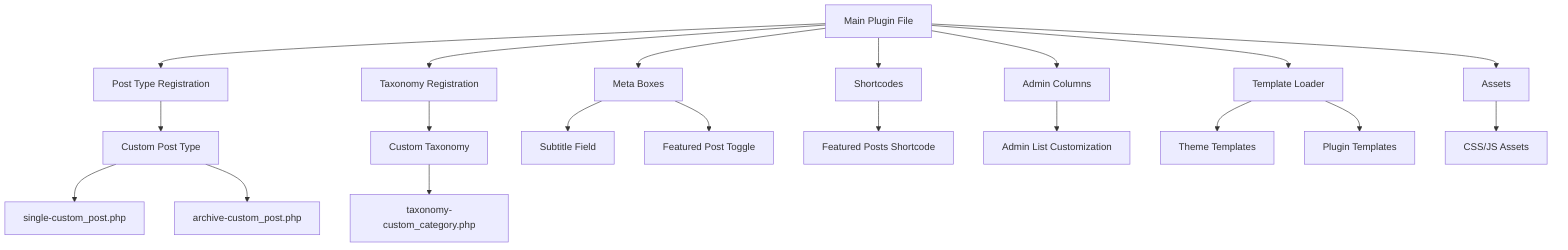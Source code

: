 graph TD
    A[Main Plugin File] --> B[Post Type Registration]
    A --> C[Taxonomy Registration]
    A --> D[Meta Boxes]
    A --> E[Shortcodes]
    A --> F[Admin Columns]
    A --> G[Template Loader]
    A --> H[Assets]
    
    B --> I[Custom Post Type]
    C --> J[Custom Taxonomy]
    D --> K[Subtitle Field]
    D --> L[Featured Post Toggle]
    E --> M[Featured Posts Shortcode]
    F --> N[Admin List Customization]
    G --> O[Theme Templates]
    G --> P[Plugin Templates]
    H --> Q[CSS/JS Assets]
    
    I --> R[single-custom_post.php]
    I --> S[archive-custom_post.php]
    J --> T[taxonomy-custom_category.php]